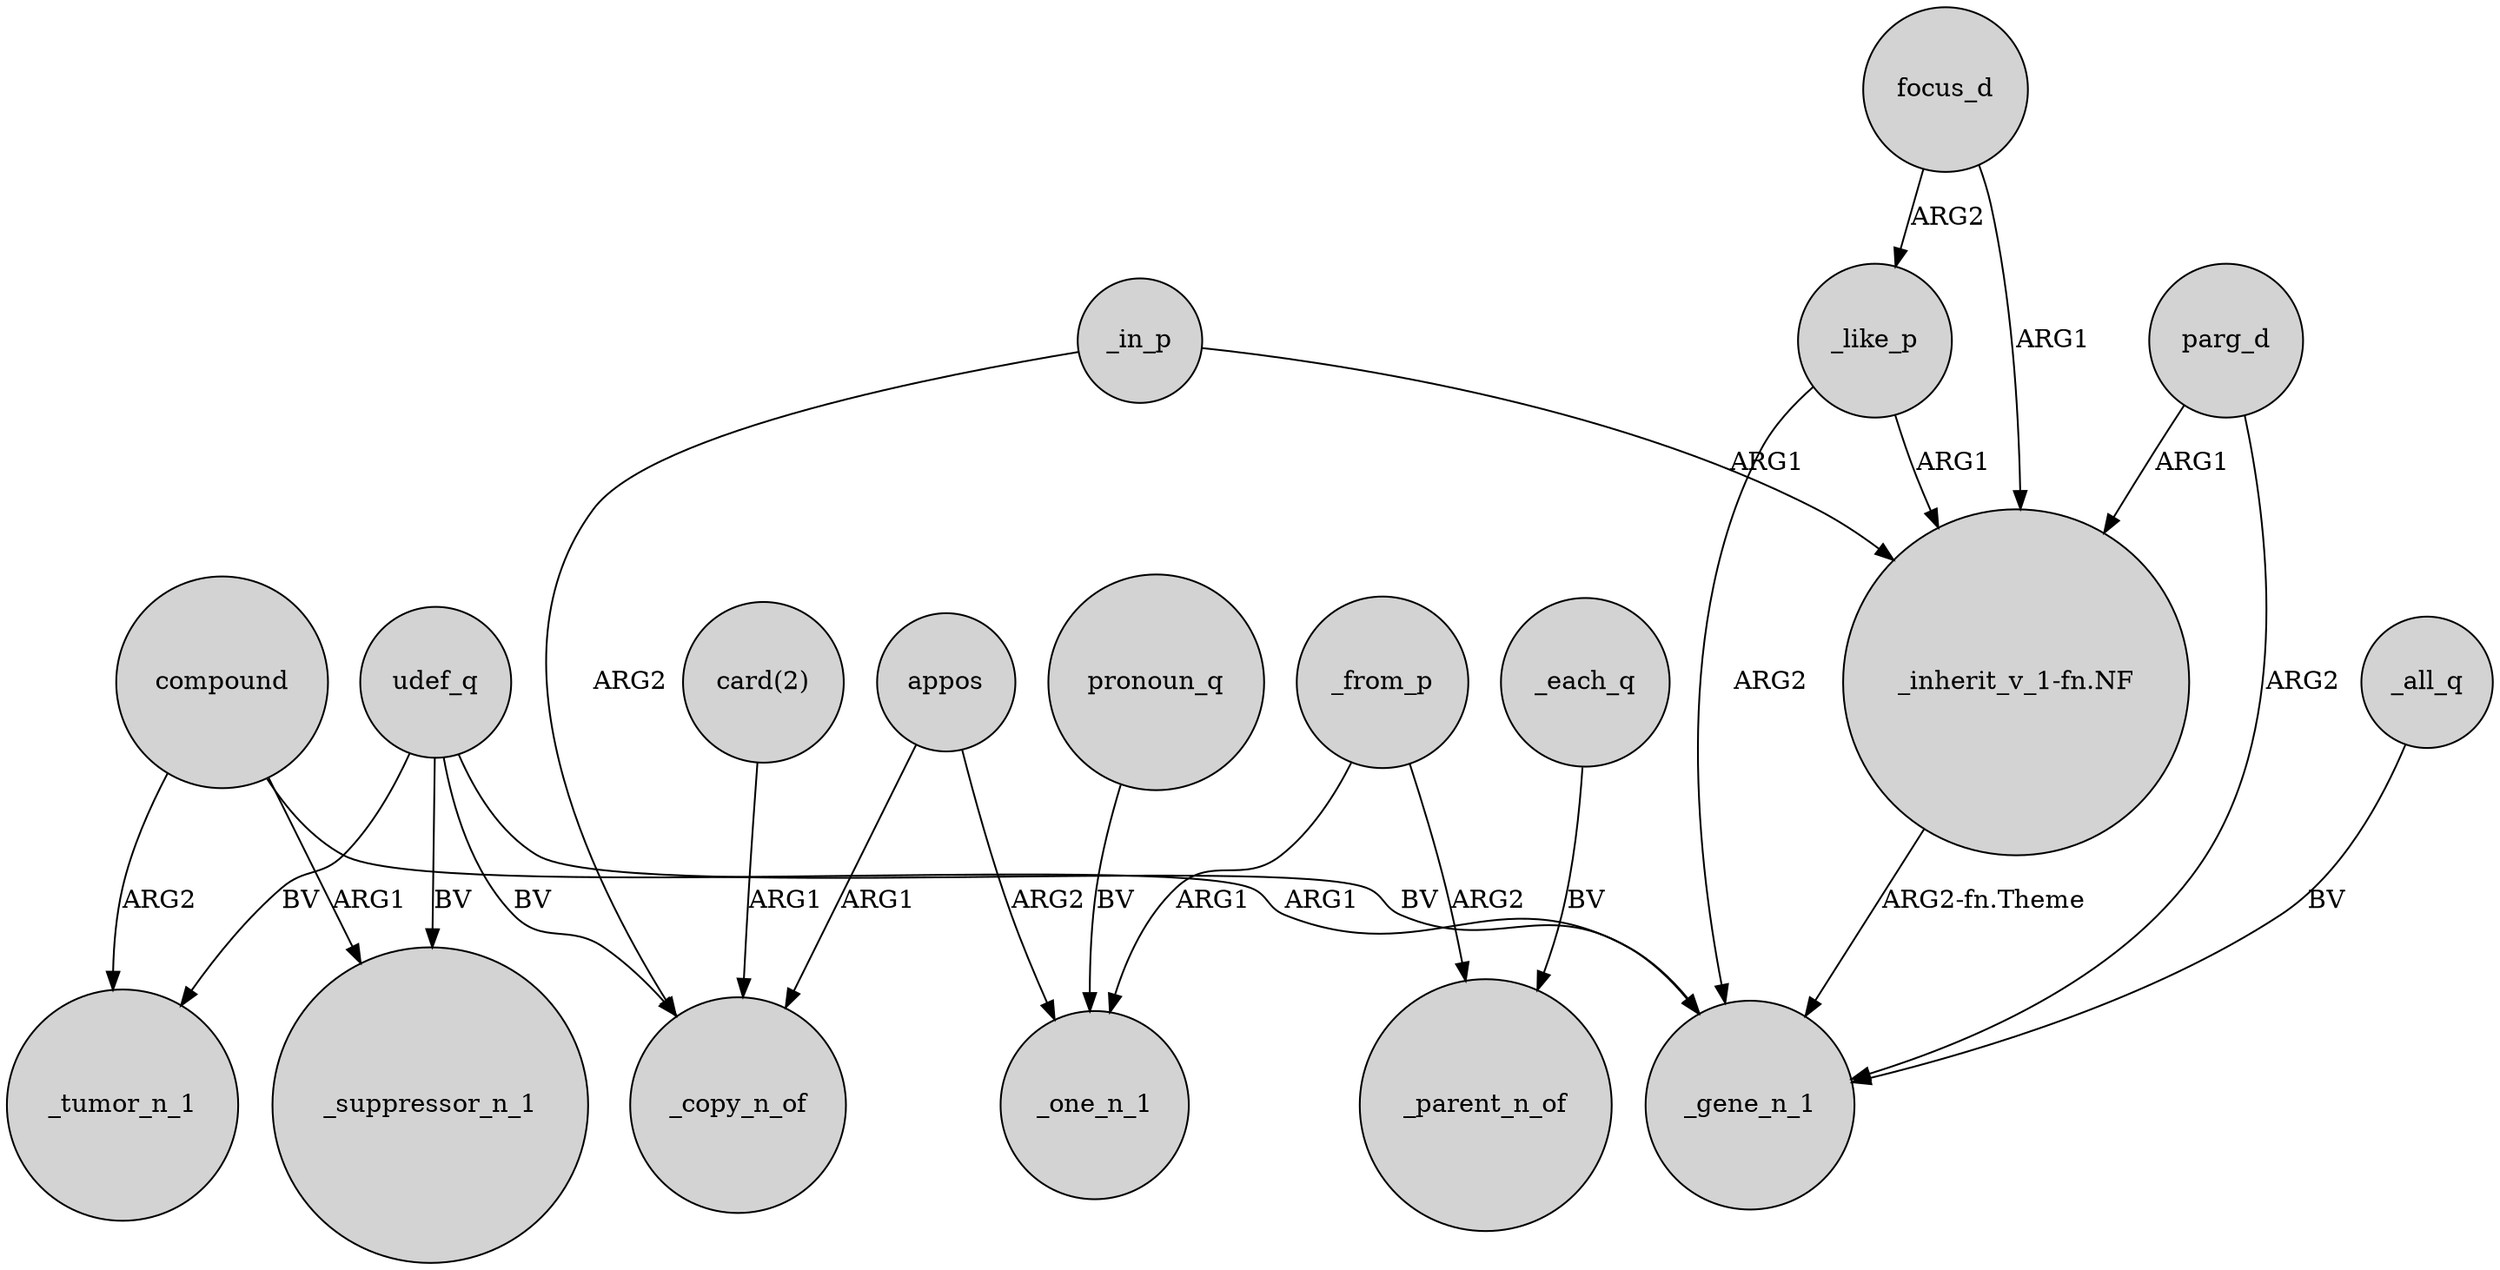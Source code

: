 digraph {
	node [shape=circle style=filled]
	compound -> _suppressor_n_1 [label=ARG1]
	udef_q -> _tumor_n_1 [label=BV]
	appos -> _one_n_1 [label=ARG2]
	focus_d -> _like_p [label=ARG2]
	_in_p -> _copy_n_of [label=ARG2]
	parg_d -> "_inherit_v_1-fn.NF" [label=ARG1]
	"_inherit_v_1-fn.NF" -> _gene_n_1 [label="ARG2-fn.Theme"]
	focus_d -> "_inherit_v_1-fn.NF" [label=ARG1]
	"card(2)" -> _copy_n_of [label=ARG1]
	udef_q -> _suppressor_n_1 [label=BV]
	udef_q -> _gene_n_1 [label=BV]
	_in_p -> "_inherit_v_1-fn.NF" [label=ARG1]
	_all_q -> _gene_n_1 [label=BV]
	parg_d -> _gene_n_1 [label=ARG2]
	_from_p -> _one_n_1 [label=ARG1]
	_like_p -> _gene_n_1 [label=ARG2]
	_from_p -> _parent_n_of [label=ARG2]
	appos -> _copy_n_of [label=ARG1]
	_like_p -> "_inherit_v_1-fn.NF" [label=ARG1]
	pronoun_q -> _one_n_1 [label=BV]
	compound -> _tumor_n_1 [label=ARG2]
	compound -> _gene_n_1 [label=ARG1]
	_each_q -> _parent_n_of [label=BV]
	udef_q -> _copy_n_of [label=BV]
}
